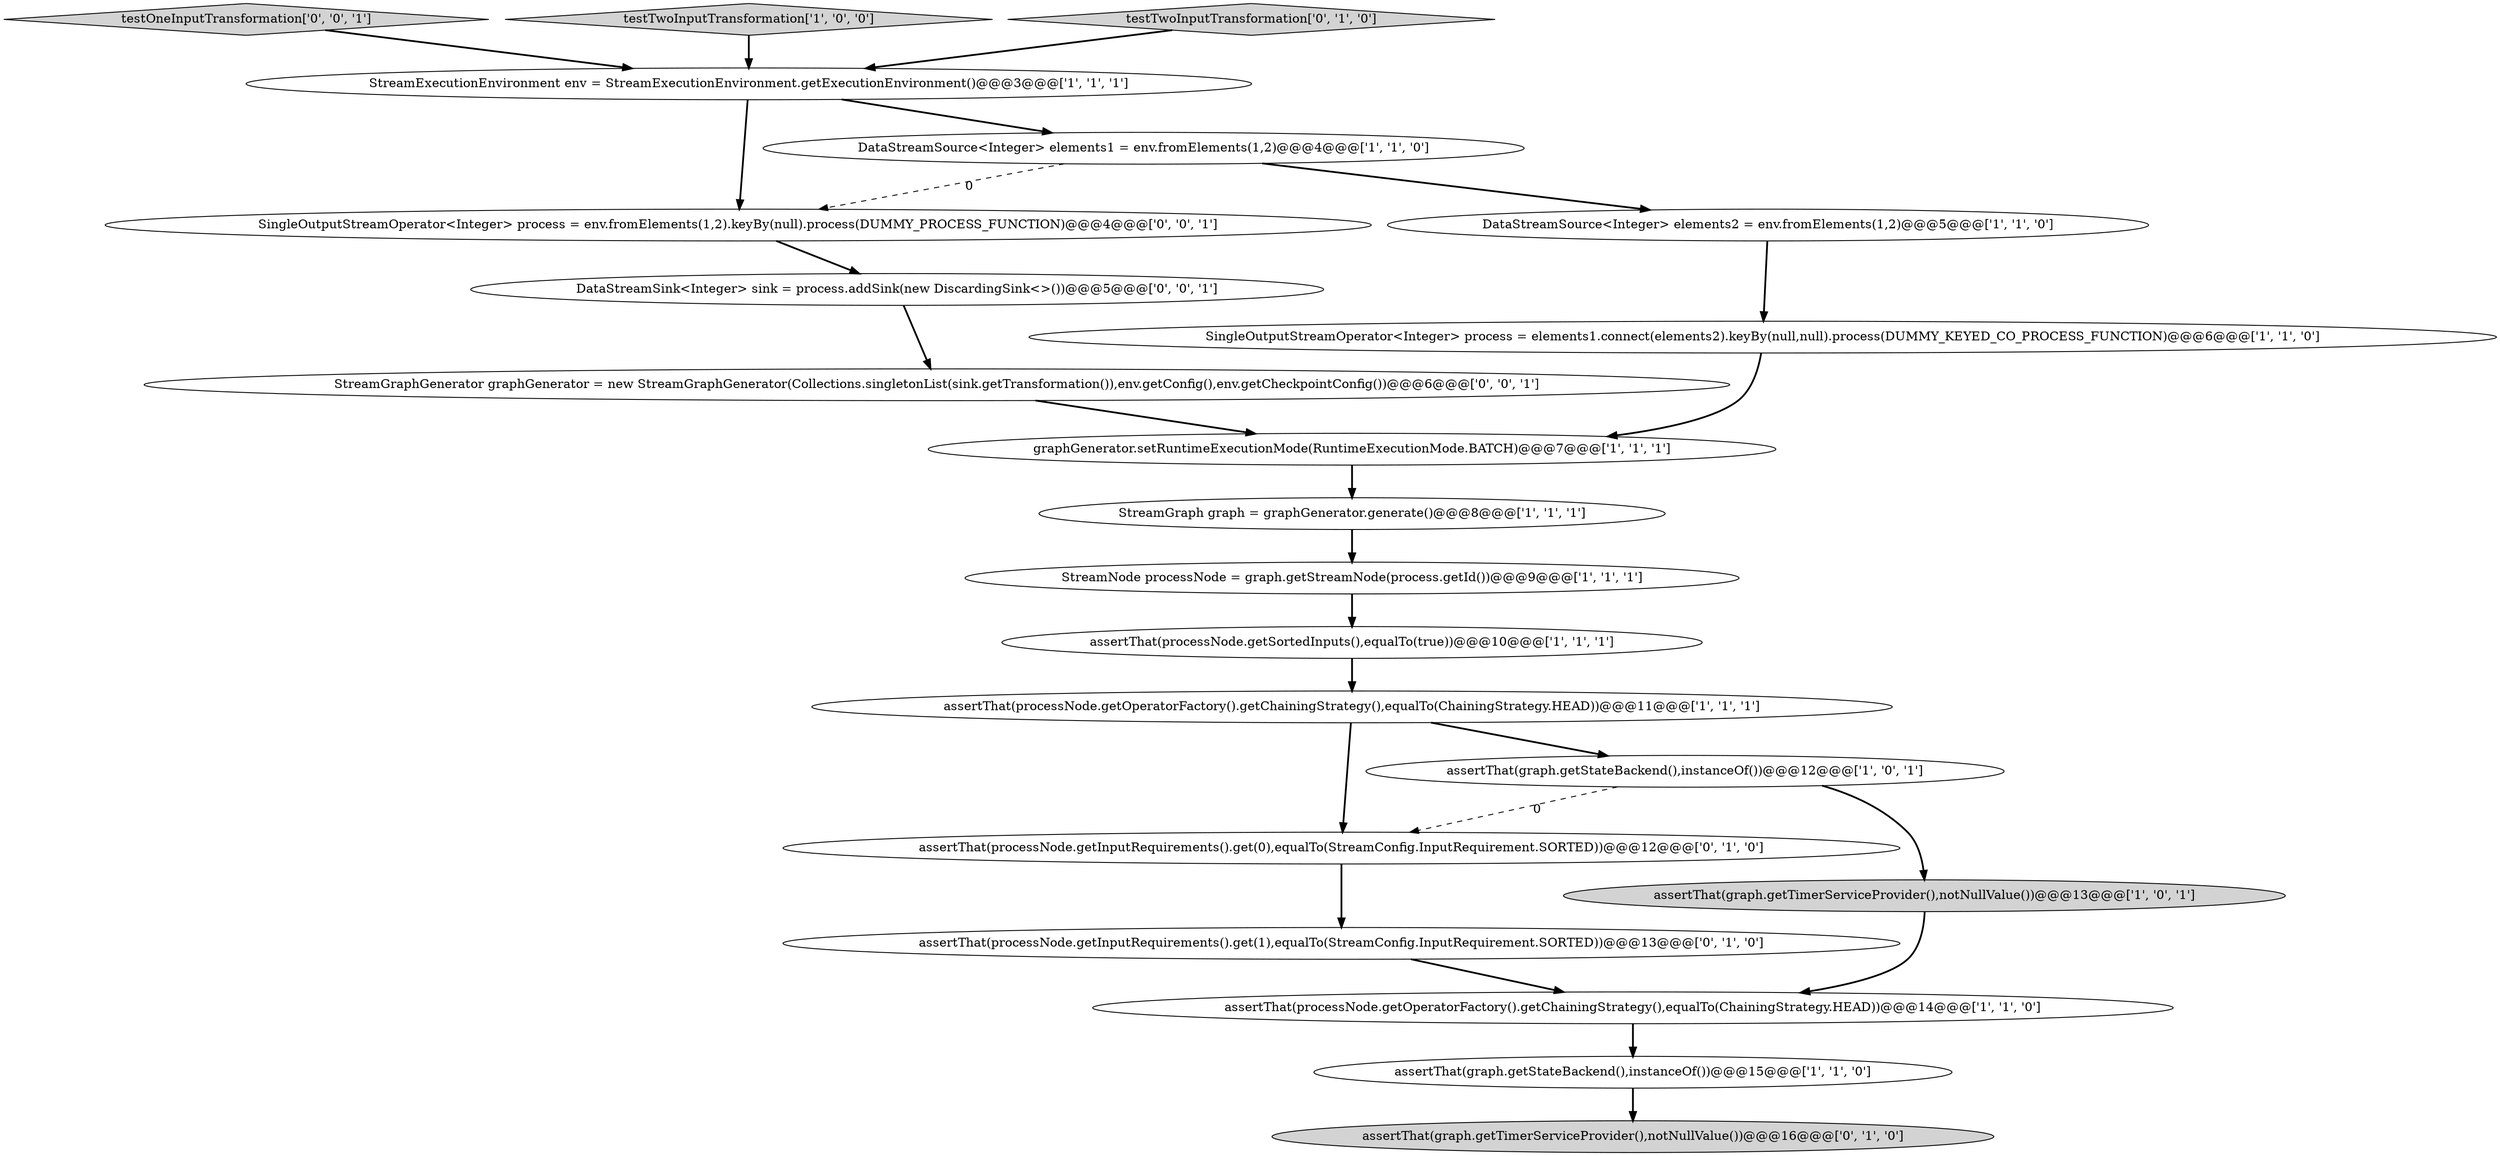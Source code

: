 digraph {
10 [style = filled, label = "StreamGraph graph = graphGenerator.generate()@@@8@@@['1', '1', '1']", fillcolor = white, shape = ellipse image = "AAA0AAABBB1BBB"];
7 [style = filled, label = "graphGenerator.setRuntimeExecutionMode(RuntimeExecutionMode.BATCH)@@@7@@@['1', '1', '1']", fillcolor = white, shape = ellipse image = "AAA0AAABBB1BBB"];
4 [style = filled, label = "assertThat(processNode.getSortedInputs(),equalTo(true))@@@10@@@['1', '1', '1']", fillcolor = white, shape = ellipse image = "AAA0AAABBB1BBB"];
20 [style = filled, label = "StreamGraphGenerator graphGenerator = new StreamGraphGenerator(Collections.singletonList(sink.getTransformation()),env.getConfig(),env.getCheckpointConfig())@@@6@@@['0', '0', '1']", fillcolor = white, shape = ellipse image = "AAA0AAABBB3BBB"];
17 [style = filled, label = "assertThat(graph.getTimerServiceProvider(),notNullValue())@@@16@@@['0', '1', '0']", fillcolor = lightgray, shape = ellipse image = "AAA0AAABBB2BBB"];
21 [style = filled, label = "SingleOutputStreamOperator<Integer> process = env.fromElements(1,2).keyBy(null).process(DUMMY_PROCESS_FUNCTION)@@@4@@@['0', '0', '1']", fillcolor = white, shape = ellipse image = "AAA0AAABBB3BBB"];
11 [style = filled, label = "assertThat(graph.getTimerServiceProvider(),notNullValue())@@@13@@@['1', '0', '1']", fillcolor = lightgray, shape = ellipse image = "AAA0AAABBB1BBB"];
1 [style = filled, label = "DataStreamSource<Integer> elements1 = env.fromElements(1,2)@@@4@@@['1', '1', '0']", fillcolor = white, shape = ellipse image = "AAA0AAABBB1BBB"];
19 [style = filled, label = "DataStreamSink<Integer> sink = process.addSink(new DiscardingSink<>())@@@5@@@['0', '0', '1']", fillcolor = white, shape = ellipse image = "AAA0AAABBB3BBB"];
5 [style = filled, label = "DataStreamSource<Integer> elements2 = env.fromElements(1,2)@@@5@@@['1', '1', '0']", fillcolor = white, shape = ellipse image = "AAA0AAABBB1BBB"];
16 [style = filled, label = "assertThat(processNode.getInputRequirements().get(0),equalTo(StreamConfig.InputRequirement.SORTED))@@@12@@@['0', '1', '0']", fillcolor = white, shape = ellipse image = "AAA1AAABBB2BBB"];
18 [style = filled, label = "testOneInputTransformation['0', '0', '1']", fillcolor = lightgray, shape = diamond image = "AAA0AAABBB3BBB"];
9 [style = filled, label = "testTwoInputTransformation['1', '0', '0']", fillcolor = lightgray, shape = diamond image = "AAA0AAABBB1BBB"];
15 [style = filled, label = "assertThat(processNode.getInputRequirements().get(1),equalTo(StreamConfig.InputRequirement.SORTED))@@@13@@@['0', '1', '0']", fillcolor = white, shape = ellipse image = "AAA1AAABBB2BBB"];
14 [style = filled, label = "testTwoInputTransformation['0', '1', '0']", fillcolor = lightgray, shape = diamond image = "AAA0AAABBB2BBB"];
12 [style = filled, label = "assertThat(processNode.getOperatorFactory().getChainingStrategy(),equalTo(ChainingStrategy.HEAD))@@@14@@@['1', '1', '0']", fillcolor = white, shape = ellipse image = "AAA0AAABBB1BBB"];
13 [style = filled, label = "assertThat(graph.getStateBackend(),instanceOf())@@@15@@@['1', '1', '0']", fillcolor = white, shape = ellipse image = "AAA0AAABBB1BBB"];
2 [style = filled, label = "SingleOutputStreamOperator<Integer> process = elements1.connect(elements2).keyBy(null,null).process(DUMMY_KEYED_CO_PROCESS_FUNCTION)@@@6@@@['1', '1', '0']", fillcolor = white, shape = ellipse image = "AAA0AAABBB1BBB"];
0 [style = filled, label = "StreamNode processNode = graph.getStreamNode(process.getId())@@@9@@@['1', '1', '1']", fillcolor = white, shape = ellipse image = "AAA0AAABBB1BBB"];
6 [style = filled, label = "StreamExecutionEnvironment env = StreamExecutionEnvironment.getExecutionEnvironment()@@@3@@@['1', '1', '1']", fillcolor = white, shape = ellipse image = "AAA0AAABBB1BBB"];
8 [style = filled, label = "assertThat(processNode.getOperatorFactory().getChainingStrategy(),equalTo(ChainingStrategy.HEAD))@@@11@@@['1', '1', '1']", fillcolor = white, shape = ellipse image = "AAA0AAABBB1BBB"];
3 [style = filled, label = "assertThat(graph.getStateBackend(),instanceOf())@@@12@@@['1', '0', '1']", fillcolor = white, shape = ellipse image = "AAA0AAABBB1BBB"];
5->2 [style = bold, label=""];
8->16 [style = bold, label=""];
3->11 [style = bold, label=""];
0->4 [style = bold, label=""];
11->12 [style = bold, label=""];
20->7 [style = bold, label=""];
7->10 [style = bold, label=""];
2->7 [style = bold, label=""];
3->16 [style = dashed, label="0"];
15->12 [style = bold, label=""];
13->17 [style = bold, label=""];
19->20 [style = bold, label=""];
16->15 [style = bold, label=""];
1->21 [style = dashed, label="0"];
4->8 [style = bold, label=""];
8->3 [style = bold, label=""];
12->13 [style = bold, label=""];
9->6 [style = bold, label=""];
6->21 [style = bold, label=""];
21->19 [style = bold, label=""];
18->6 [style = bold, label=""];
14->6 [style = bold, label=""];
6->1 [style = bold, label=""];
10->0 [style = bold, label=""];
1->5 [style = bold, label=""];
}

